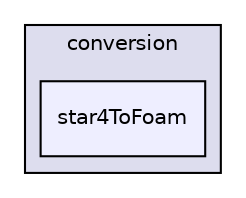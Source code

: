 digraph "applications/utilities/mesh/conversion/star4ToFoam" {
  bgcolor=transparent;
  compound=true
  node [ fontsize="10", fontname="Helvetica"];
  edge [ labelfontsize="10", labelfontname="Helvetica"];
  subgraph clusterdir_5148cfe1bce83bc5fdc09a52963260a1 {
    graph [ bgcolor="#ddddee", pencolor="black", label="conversion" fontname="Helvetica", fontsize="10", URL="dir_5148cfe1bce83bc5fdc09a52963260a1.html"]
  dir_5b11e8509f464b87e9a624662b75e9b5 [shape=box, label="star4ToFoam", style="filled", fillcolor="#eeeeff", pencolor="black", URL="dir_5b11e8509f464b87e9a624662b75e9b5.html"];
  }
}
